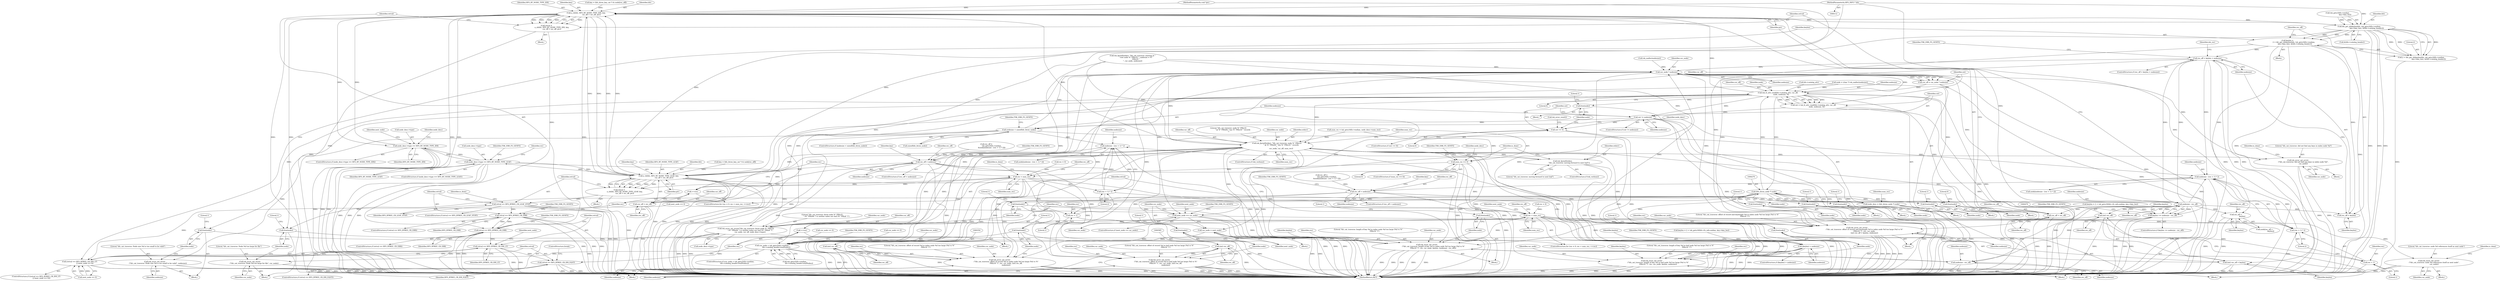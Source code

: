 digraph "0_sleuthkit_bc04aa017c0bd297de8a3b7fc40ffc6ddddbb95d@pointer" {
"1000113" [label="(MethodParameterIn,HFS_INFO * hfs)"];
"1000405" [label="(Call,a_cb(hfs, HFS_BT_NODE_TYPE_IDX, key,\n                    cur_off + rec_off, ptr))"];
"1000301" [label="(Call,node_desc->type == HFS_BT_NODE_TYPE_IDX)"];
"1000536" [label="(Call,node_desc->type == HFS_BT_NODE_TYPE_LEAF)"];
"1000632" [label="(Call,a_cb(hfs, HFS_BT_NODE_TYPE_LEAF, key,\n                    cur_off + rec_off, ptr))"];
"1000630" [label="(Call,retval =\n                    a_cb(hfs, HFS_BT_NODE_TYPE_LEAF, key,\n                    cur_off + rec_off, ptr))"];
"1000641" [label="(Call,retval == HFS_BTREE_CB_LEAF_STOP)"];
"1000651" [label="(Call,retval == HFS_BTREE_CB_ERR)"];
"1000414" [label="(Call,retval == HFS_BTREE_CB_ERR)"];
"1000429" [label="(Call,retval == HFS_BTREE_CB_IDX_LT)"];
"1000428" [label="(Call,(retval == HFS_BTREE_CB_IDX_LT)\n                    || (next_node == 0))"];
"1000498" [label="(Call,retval == HFS_BTREE_CB_IDX_EQGT)"];
"1000694" [label="(Call,tsk_error_set_errstr(\"hfs_cat_traverse: btree node %\" PRIu32\n                \" (%\" PRIu64 \") is neither index nor leaf (%\" PRIu8 \")\",\n                cur_node, cur_off, node_desc->type))"];
"1000403" [label="(Call,retval =\n                    a_cb(hfs, HFS_BT_NODE_TYPE_IDX, key,\n                    cur_off + rec_off, ptr))"];
"1000442" [label="(Call,hfs_get_idxkeylen(hfs, tsk_getu16(fs->endian,\n                            key->key_len), &(hfs->catalog_header)))"];
"1000438" [label="(Call,keylen =\n                        2 + hfs_get_idxkeylen(hfs, tsk_getu16(fs->endian,\n                            key->key_len), &(hfs->catalog_header)))"];
"1000456" [label="(Call,rec_off + keylen > nodesize)"];
"1000222" [label="(Call,cur_node * nodesize)"];
"1000199" [label="(Call,cur_node > tsk_getu32(fs->endian,\n                hfs->catalog_header.totalNodes))"];
"1000213" [label="(Call,tsk_error_set_errstr\n                (\"hfs_cat_traverse: Node %d too large for file\", cur_node))"];
"1000220" [label="(Call,cur_off = cur_node * nodesize)"];
"1000227" [label="(Call,tsk_fs_attr_read(hfs->catalog_attr, cur_off,\n            node, nodesize, 0))"];
"1000225" [label="(Call,cnt = tsk_fs_attr_read(hfs->catalog_attr, cur_off,\n            node, nodesize, 0))"];
"1000236" [label="(Call,cnt != nodesize)"];
"1000241" [label="(Call,cnt >= 0)"];
"1000253" [label="(Call,nodesize < sizeof(hfs_btree_node))"];
"1000260" [label="(Call,tsk_error_set_errstr\n            (\"hfs_cat_traverse: Node size %d is too small to be valid\", nodesize))"];
"1000335" [label="(Call,nodesize - (rec + 1) * 2)"];
"1000343" [label="(Call,rec_off > nodesize)"];
"1000353" [label="(Call,(int) rec_off)"];
"1000349" [label="(Call,tsk_error_set_errstr\n                        (\"hfs_cat_traverse: offset of record %d in index node %d too large (%d vs %\"\n                        PRIu16 \")\", rec, cur_node, (int) rec_off,\n                        nodesize))"];
"1000385" [label="(Call,nodesize - rec_off)"];
"1000383" [label="(Call,keylen >= nodesize - rec_off)"];
"1000391" [label="(Call,tsk_error_set_errstr\n                         (\"hfs_cat_traverse: length of key %d in index node %d too large (%d vs %\"\n                        PRIu16 \")\", rec, cur_node, keylen, (nodesize - rec_off)))"];
"1000396" [label="(Call,nodesize - rec_off)"];
"1000409" [label="(Call,cur_off + rec_off)"];
"1000457" [label="(Call,rec_off + keylen)"];
"1000469" [label="(Call,(int) rec_off)"];
"1000464" [label="(Call,tsk_error_set_errstr\n                            (\"hfs_cat_traverse: offset of record and keylength %d in index node %d too large (%d vs %\"\n                            PRIu16 \")\", rec, cur_node,\n                            (int) rec_off + keylen, nodesize))"];
"1000468" [label="(Call,(int) rec_off + keylen)"];
"1000485" [label="(Call,rec_off +\n                        keylen)"];
"1000566" [label="(Call,nodesize - (rec + 1) * 2)"];
"1000574" [label="(Call,rec_off > nodesize)"];
"1000584" [label="(Call,(int) rec_off)"];
"1000580" [label="(Call,tsk_error_set_errstr\n                        (\"hfs_cat_traverse: offset of record %d in leaf node %d too large (%d vs %\"\n                        PRIu16 \")\", rec, cur_node, (int) rec_off,\n                        nodesize))"];
"1000614" [label="(Call,(keylen) > nodesize)"];
"1000620" [label="(Call,tsk_error_set_errstr\n                        (\"hfs_cat_traverse: length of key %d in leaf node %d too large (%d vs %\"\n                        PRIu16 \")\", rec, cur_node, keylen, nodesize))"];
"1000636" [label="(Call,cur_off + rec_off)"];
"1000248" [label="(Call,free(node))"];
"1000263" [label="(Call,free(node))"];
"1000269" [label="(Call,(hfs_btree_node *) node)"];
"1000216" [label="(Call,free(node))"];
"1000267" [label="(Call,node_desc = (hfs_btree_node *) node)"];
"1000296" [label="(Call,free(node))"];
"1000357" [label="(Call,free(node))"];
"1000399" [label="(Call,free(node))"];
"1000422" [label="(Call,free(node))"];
"1000474" [label="(Call,free(node))"];
"1000588" [label="(Call,free(node))"];
"1000626" [label="(Call,free(node))"];
"1000659" [label="(Call,free(node))"];
"1000701" [label="(Call,free(node))"];
"1000705" [label="(Call,free(node))"];
"1000283" [label="(Call,tsk_fprintf(stderr, \"hfs_cat_traverse: node %\" PRIu32\n                \" @ %\" PRIu64 \" has %\" PRIu16 \" records\n\",\n                cur_node, cur_off, num_rec))"];
"1000290" [label="(Call,num_rec == 0)"];
"1000316" [label="(Call,rec < num_rec)"];
"1000319" [label="(Call,++rec)"];
"1000337" [label="(Call,(rec + 1) * 2)"];
"1000338" [label="(Call,rec + 1)"];
"1000547" [label="(Call,rec < num_rec)"];
"1000550" [label="(Call,++rec)"];
"1000568" [label="(Call,(rec + 1) * 2)"];
"1000569" [label="(Call,rec + 1)"];
"1000510" [label="(Call,tsk_error_set_errstr\n                    (\"hfs_cat_traverse: did not find any keys in index node %d\",\n                    cur_node))"];
"1000518" [label="(Call,next_node == cur_node)"];
"1000524" [label="(Call,tsk_error_set_errstr\n                    (\"hfs_cat_traverse: node %d references itself as next node\",\n                    cur_node))"];
"1000531" [label="(Call,cur_node = next_node)"];
"1000687" [label="(Call,tsk_fprintf(stderr,\n                        \"hfs_cat_traverse: moving forward to next leaf\"))"];
"1000440" [label="(Call,2 + hfs_get_idxkeylen(hfs, tsk_getu16(fs->endian,\n                            key->key_len), &(hfs->catalog_header)))"];
"1000697" [label="(Identifier,cur_off)"];
"1000678" [label="(Call,cur_node == 0)"];
"1000423" [label="(Identifier,node)"];
"1000624" [label="(Identifier,keylen)"];
"1000219" [label="(Literal,1)"];
"1000263" [label="(Call,free(node))"];
"1000249" [label="(Identifier,node)"];
"1000461" [label="(Block,)"];
"1000245" [label="(Call,tsk_error_reset())"];
"1000357" [label="(Call,free(node))"];
"1000422" [label="(Call,free(node))"];
"1000116" [label="(Block,)"];
"1000393" [label="(Identifier,rec)"];
"1000272" [label="(Call,num_rec = tsk_getu16(fs->endian, node_desc->num_rec))"];
"1000384" [label="(Identifier,keylen)"];
"1000538" [label="(Identifier,node_desc)"];
"1000392" [label="(Literal,\"hfs_cat_traverse: length of key %d in index node %d too large (%d vs %\"\n                        PRIu16 \")\")"];
"1000191" [label="(Identifier,is_done)"];
"1000257" [label="(Block,)"];
"1000320" [label="(Identifier,rec)"];
"1000303" [label="(Identifier,node_desc)"];
"1000639" [label="(Identifier,ptr)"];
"1000213" [label="(Call,tsk_error_set_errstr\n                (\"hfs_cat_traverse: Node %d too large for file\", cur_node))"];
"1000498" [label="(Call,retval == HFS_BTREE_CB_IDX_EQGT)"];
"1000406" [label="(Identifier,hfs)"];
"1000199" [label="(Call,cur_node > tsk_getu32(fs->endian,\n                hfs->catalog_header.totalNodes))"];
"1000232" [label="(Identifier,node)"];
"1000266" [label="(Literal,1)"];
"1000394" [label="(Identifier,cur_node)"];
"1000360" [label="(Literal,1)"];
"1000297" [label="(Identifier,node)"];
"1000435" [label="(Block,)"];
"1000654" [label="(Block,)"];
"1000584" [label="(Call,(int) rec_off)"];
"1000656" [label="(Identifier,TSK_ERR_FS_GENFS)"];
"1000577" [label="(Block,)"];
"1000291" [label="(Identifier,num_rec)"];
"1000292" [label="(Literal,0)"];
"1000691" [label="(Block,)"];
"1000473" [label="(Identifier,nodesize)"];
"1000281" [label="(ControlStructure,if (tsk_verbose))"];
"1000625" [label="(Identifier,nodesize)"];
"1000514" [label="(Identifier,is_done)"];
"1000407" [label="(Identifier,HFS_BT_NODE_TYPE_IDX)"];
"1000254" [label="(Identifier,nodesize)"];
"1000698" [label="(Call,node_desc->type)"];
"1000704" [label="(Literal,1)"];
"1000439" [label="(Identifier,keylen)"];
"1000345" [label="(Identifier,nodesize)"];
"1000391" [label="(Call,tsk_error_set_errstr\n                         (\"hfs_cat_traverse: length of key %d in index node %d too large (%d vs %\"\n                        PRIu16 \")\", rec, cur_node, keylen, (nodesize - rec_off)))"];
"1000550" [label="(Call,++rec)"];
"1000441" [label="(Literal,2)"];
"1000504" [label="(Call,next_node == 0)"];
"1000440" [label="(Call,2 + hfs_get_idxkeylen(hfs, tsk_getu16(fs->endian,\n                            key->key_len), &(hfs->catalog_header)))"];
"1000396" [label="(Call,nodesize - rec_off)"];
"1000390" [label="(Identifier,TSK_ERR_FS_GENFS)"];
"1000398" [label="(Identifier,rec_off)"];
"1000471" [label="(Identifier,rec_off)"];
"1000419" [label="(Identifier,TSK_ERR_FS_GENFS)"];
"1000410" [label="(Identifier,cur_off)"];
"1000576" [label="(Identifier,nodesize)"];
"1000239" [label="(Block,)"];
"1000614" [label="(Call,(keylen) > nodesize)"];
"1000474" [label="(Call,free(node))"];
"1000469" [label="(Call,(int) rec_off)"];
"1000222" [label="(Call,cur_node * nodesize)"];
"1000537" [label="(Call,node_desc->type)"];
"1000349" [label="(Call,tsk_error_set_errstr\n                        (\"hfs_cat_traverse: offset of record %d in index node %d too large (%d vs %\"\n                        PRIu16 \")\", rec, cur_node, (int) rec_off,\n                        nodesize))"];
"1000344" [label="(Identifier,rec_off)"];
"1000369" [label="(Call,keylen = 2 + tsk_getu16(hfs->fs_info.endian, key->key_len))"];
"1000487" [label="(Identifier,keylen)"];
"1000587" [label="(Identifier,nodesize)"];
"1000652" [label="(Identifier,retval)"];
"1000485" [label="(Call,rec_off +\n                        keylen)"];
"1000582" [label="(Identifier,rec)"];
"1000327" [label="(Identifier,rec_off)"];
"1000463" [label="(Identifier,TSK_ERR_FS_GENFS)"];
"1000512" [label="(Identifier,cur_node)"];
"1000438" [label="(Call,keylen =\n                        2 + hfs_get_idxkeylen(hfs, tsk_getu16(fs->endian,\n                            key->key_len), &(hfs->catalog_header)))"];
"1000212" [label="(Identifier,TSK_ERR_FS_GENFS)"];
"1000356" [label="(Identifier,nodesize)"];
"1000479" [label="(Identifier,idx_rec)"];
"1000591" [label="(Literal,1)"];
"1000540" [label="(Identifier,HFS_BT_NODE_TYPE_LEAF)"];
"1000228" [label="(Call,hfs->catalog_attr)"];
"1000549" [label="(Identifier,num_rec)"];
"1000306" [label="(Block,)"];
"1000361" [label="(Call,key = (hfs_btree_key_cat *) & node[rec_off])"];
"1000580" [label="(Call,tsk_error_set_errstr\n                        (\"hfs_cat_traverse: offset of record %d in leaf node %d too large (%d vs %\"\n                        PRIu16 \")\", rec, cur_node, (int) rec_off,\n                        nodesize))"];
"1000293" [label="(Block,)"];
"1000702" [label="(Identifier,node)"];
"1000531" [label="(Call,cur_node = next_node)"];
"1000570" [label="(Identifier,rec)"];
"1000497" [label="(ControlStructure,if (retval == HFS_BTREE_CB_IDX_EQGT))"];
"1000166" [label="(Call,cur_node == 0)"];
"1000300" [label="(ControlStructure,if (node_desc->type == HFS_BT_NODE_TYPE_IDX))"];
"1000613" [label="(ControlStructure,if ((keylen) > nodesize))"];
"1000573" [label="(ControlStructure,if (rec_off > nodesize))"];
"1000518" [label="(Call,next_node == cur_node)"];
"1000382" [label="(ControlStructure,if (keylen >= nodesize - rec_off))"];
"1000627" [label="(Identifier,node)"];
"1000312" [label="(ControlStructure,for (rec = 0; rec < num_rec; ++rec))"];
"1000430" [label="(Identifier,retval)"];
"1000689" [label="(Literal,\"hfs_cat_traverse: moving forward to next leaf\")"];
"1000340" [label="(Literal,1)"];
"1000288" [label="(Identifier,num_rec)"];
"1000693" [label="(Identifier,TSK_ERR_FS_GENFS)"];
"1000261" [label="(Literal,\"hfs_cat_traverse: Node size %d is too small to be valid\")"];
"1000243" [label="(Literal,0)"];
"1000532" [label="(Identifier,cur_node)"];
"1000528" [label="(Identifier,is_done)"];
"1000475" [label="(Identifier,node)"];
"1000621" [label="(Literal,\"hfs_cat_traverse: length of key %d in leaf node %d too large (%d vs %\"\n                        PRIu16 \")\")"];
"1000636" [label="(Call,cur_off + rec_off)"];
"1000687" [label="(Call,tsk_fprintf(stderr,\n                        \"hfs_cat_traverse: moving forward to next leaf\"))"];
"1000620" [label="(Call,tsk_error_set_errstr\n                        (\"hfs_cat_traverse: length of key %d in leaf node %d too large (%d vs %\"\n                        PRIu16 \")\", rec, cur_node, keylen, nodesize))"];
"1000635" [label="(Identifier,key)"];
"1000499" [label="(Identifier,retval)"];
"1000286" [label="(Identifier,cur_node)"];
"1000339" [label="(Identifier,rec)"];
"1000236" [label="(Call,cnt != nodesize)"];
"1000660" [label="(Identifier,node)"];
"1000536" [label="(Call,node_desc->type == HFS_BT_NODE_TYPE_LEAF)"];
"1000309" [label="(Identifier,next_node)"];
"1000535" [label="(ControlStructure,if (node_desc->type == HFS_BT_NODE_TYPE_LEAF))"];
"1000283" [label="(Call,tsk_fprintf(stderr, \"hfs_cat_traverse: node %\" PRIu32\n                \" @ %\" PRIu64 \" has %\" PRIu16 \" records\n\",\n                cur_node, cur_off, num_rec))"];
"1000574" [label="(Call,rec_off > nodesize)"];
"1000456" [label="(Call,rec_off + keylen > nodesize)"];
"1000299" [label="(Literal,1)"];
"1000464" [label="(Call,tsk_error_set_errstr\n                            (\"hfs_cat_traverse: offset of record and keylength %d in index node %d too large (%d vs %\"\n                            PRIu16 \")\", rec, cur_node,\n                            (int) rec_off + keylen, nodesize))"];
"1000468" [label="(Call,(int) rec_off + keylen)"];
"1000709" [label="(MethodReturn,RET)"];
"1000290" [label="(Call,num_rec == 0)"];
"1000318" [label="(Identifier,num_rec)"];
"1000412" [label="(Identifier,ptr)"];
"1000617" [label="(Block,)"];
"1000149" [label="(Call,tsk_malloc(nodesize))"];
"1000417" [label="(Block,)"];
"1000569" [label="(Call,rec + 1)"];
"1000510" [label="(Call,tsk_error_set_errstr\n                    (\"hfs_cat_traverse: did not find any keys in index node %d\",\n                    cur_node))"];
"1000523" [label="(Identifier,TSK_ERR_FS_GENFS)"];
"1000427" [label="(ControlStructure,if ((retval == HFS_BTREE_CB_IDX_LT)\n                    || (next_node == 0)))"];
"1000260" [label="(Call,tsk_error_set_errstr\n            (\"hfs_cat_traverse: Node size %d is too small to be valid\", nodesize))"];
"1000432" [label="(Call,next_node == 0)"];
"1000350" [label="(Literal,\"hfs_cat_traverse: offset of record %d in index node %d too large (%d vs %\"\n                        PRIu16 \")\")"];
"1000385" [label="(Call,nodesize - rec_off)"];
"1000695" [label="(Literal,\"hfs_cat_traverse: btree node %\" PRIu32\n                \" (%\" PRIu64 \") is neither index nor leaf (%\" PRIu8 \")\")"];
"1000411" [label="(Identifier,rec_off)"];
"1000572" [label="(Literal,2)"];
"1000346" [label="(Block,)"];
"1000588" [label="(Call,free(node))"];
"1000233" [label="(Identifier,nodesize)"];
"1000568" [label="(Call,(rec + 1) * 2)"];
"1000399" [label="(Call,free(node))"];
"1000284" [label="(Identifier,stderr)"];
"1000343" [label="(Call,rec_off > nodesize)"];
"1000575" [label="(Identifier,rec_off)"];
"1000313" [label="(Call,rec = 0)"];
"1000287" [label="(Identifier,cur_off)"];
"1000259" [label="(Identifier,TSK_ERR_FS_GENFS)"];
"1000526" [label="(Identifier,cur_node)"];
"1000557" [label="(Call,rec_off =\n                    tsk_getu16(fs->endian,\n                    &node[nodesize - (rec + 1) * 2]))"];
"1000551" [label="(Identifier,rec)"];
"1000566" [label="(Call,nodesize - (rec + 1) * 2)"];
"1000221" [label="(Identifier,cur_off)"];
"1000643" [label="(Identifier,HFS_BTREE_CB_LEAF_STOP)"];
"1000235" [label="(ControlStructure,if (cnt != nodesize))"];
"1000237" [label="(Identifier,cnt)"];
"1000267" [label="(Call,node_desc = (hfs_btree_node *) node)"];
"1000483" [label="(Call,node[rec_off +\n                        keylen])"];
"1000333" [label="(Call,node[nodesize - (rec + 1) * 2])"];
"1000231" [label="(Identifier,cur_off)"];
"1000342" [label="(ControlStructure,if (rec_off > nodesize))"];
"1000646" [label="(Identifier,is_done)"];
"1000451" [label="(Call,&(hfs->catalog_header))"];
"1000634" [label="(Identifier,HFS_BT_NODE_TYPE_LEAF)"];
"1000387" [label="(Identifier,rec_off)"];
"1000400" [label="(Identifier,node)"];
"1000630" [label="(Call,retval =\n                    a_cb(hfs, HFS_BT_NODE_TYPE_LEAF, key,\n                    cur_off + rec_off, ptr))"];
"1000217" [label="(Identifier,node)"];
"1000240" [label="(ControlStructure,if (cnt >= 0))"];
"1000403" [label="(Call,retval =\n                    a_cb(hfs, HFS_BT_NODE_TYPE_IDX, key,\n                    cur_off + rec_off, ptr))"];
"1000224" [label="(Identifier,nodesize)"];
"1000268" [label="(Identifier,node_desc)"];
"1000589" [label="(Identifier,node)"];
"1000507" [label="(Block,)"];
"1000520" [label="(Identifier,cur_node)"];
"1000457" [label="(Call,rec_off + keylen)"];
"1000295" [label="(Identifier,TSK_ERR_FS_GENFS)"];
"1000352" [label="(Identifier,cur_node)"];
"1000302" [label="(Call,node_desc->type)"];
"1000651" [label="(Call,retval == HFS_BTREE_CB_ERR)"];
"1000615" [label="(Identifier,keylen)"];
"1000225" [label="(Call,cnt = tsk_fs_attr_read(hfs->catalog_attr, cur_off,\n            node, nodesize, 0))"];
"1000255" [label="(Call,sizeof(hfs_btree_node))"];
"1000215" [label="(Identifier,cur_node)"];
"1000115" [label="(MethodParameterIn,void *ptr)"];
"1000413" [label="(ControlStructure,if (retval == HFS_BTREE_CB_ERR))"];
"1000201" [label="(Call,tsk_getu32(fs->endian,\n                hfs->catalog_header.totalNodes))"];
"1000579" [label="(Identifier,TSK_ERR_FS_GENFS)"];
"1000619" [label="(Identifier,TSK_ERR_FS_GENFS)"];
"1000708" [label="(Literal,0)"];
"1000317" [label="(Identifier,rec)"];
"1000622" [label="(Identifier,rec)"];
"1000688" [label="(Identifier,stderr)"];
"1000395" [label="(Identifier,keylen)"];
"1000641" [label="(Call,retval == HFS_BTREE_CB_LEAF_STOP)"];
"1000642" [label="(Identifier,retval)"];
"1000558" [label="(Identifier,rec_off)"];
"1000296" [label="(Call,free(node))"];
"1000458" [label="(Identifier,rec_off)"];
"1000358" [label="(Identifier,node)"];
"1000181" [label="(Call,tsk_fprintf(stderr, \"hfs_cat_traverse: starting at \"\n            \"root node %\" PRIu32 \"; nodesize = %\"\n            PRIu16 \"\n\", cur_node, nodesize))"];
"1000545" [label="(Identifier,rec)"];
"1000200" [label="(Identifier,cur_node)"];
"1000264" [label="(Identifier,node)"];
"1000338" [label="(Call,rec + 1)"];
"1000348" [label="(Identifier,TSK_ERR_FS_GENFS)"];
"1000472" [label="(Identifier,keylen)"];
"1000564" [label="(Call,node[nodesize - (rec + 1) * 2])"];
"1000443" [label="(Identifier,hfs)"];
"1000583" [label="(Identifier,cur_node)"];
"1000567" [label="(Identifier,nodesize)"];
"1000547" [label="(Call,rec < num_rec)"];
"1000600" [label="(Call,keylen = 2 + tsk_getu16(hfs->fs_info.endian, key->key_len))"];
"1000650" [label="(ControlStructure,if (retval == HFS_BTREE_CB_ERR))"];
"1000466" [label="(Identifier,rec)"];
"1000477" [label="(Literal,1)"];
"1000519" [label="(Identifier,next_node)"];
"1000429" [label="(Call,retval == HFS_BTREE_CB_IDX_LT)"];
"1000633" [label="(Identifier,hfs)"];
"1000467" [label="(Identifier,cur_node)"];
"1000220" [label="(Call,cur_off = cur_node * nodesize)"];
"1000626" [label="(Call,free(node))"];
"1000581" [label="(Literal,\"hfs_cat_traverse: offset of record %d in leaf node %d too large (%d vs %\"\n                        PRIu16 \")\")"];
"1000431" [label="(Identifier,HFS_BTREE_CB_IDX_LT)"];
"1000223" [label="(Identifier,cur_node)"];
"1000409" [label="(Call,cur_off + rec_off)"];
"1000253" [label="(Call,nodesize < sizeof(hfs_btree_node))"];
"1000638" [label="(Identifier,rec_off)"];
"1000586" [label="(Identifier,rec_off)"];
"1000665" [label="(Identifier,is_done)"];
"1000351" [label="(Identifier,rec)"];
"1000460" [label="(Identifier,nodesize)"];
"1000234" [label="(Literal,0)"];
"1000388" [label="(Block,)"];
"1000592" [label="(Call,key = (hfs_btree_key_cat *) & node[rec_off])"];
"1000248" [label="(Call,free(node))"];
"1000653" [label="(Identifier,HFS_BTREE_CB_ERR)"];
"1000524" [label="(Call,tsk_error_set_errstr\n                    (\"hfs_cat_traverse: node %d references itself as next node\",\n                    cur_node))"];
"1000486" [label="(Identifier,rec_off)"];
"1000543" [label="(ControlStructure,for (rec = 0; rec < num_rec; ++rec))"];
"1000198" [label="(ControlStructure,if (cur_node > tsk_getu32(fs->endian,\n                hfs->catalog_header.totalNodes)))"];
"1000459" [label="(Identifier,keylen)"];
"1000705" [label="(Call,free(node))"];
"1000397" [label="(Identifier,nodesize)"];
"1000269" [label="(Call,(hfs_btree_node *) node)"];
"1000273" [label="(Identifier,num_rec)"];
"1000623" [label="(Identifier,cur_node)"];
"1000326" [label="(Call,rec_off =\n                    tsk_getu16(fs->endian,\n                    &node[nodesize - (rec + 1) * 2]))"];
"1000386" [label="(Identifier,nodesize)"];
"1000433" [label="(Identifier,next_node)"];
"1000706" [label="(Identifier,node)"];
"1000415" [label="(Identifier,retval)"];
"1000696" [label="(Identifier,cur_node)"];
"1000425" [label="(Literal,1)"];
"1000552" [label="(Block,)"];
"1000416" [label="(Identifier,HFS_BTREE_CB_ERR)"];
"1000465" [label="(Literal,\"hfs_cat_traverse: offset of record and keylength %d in index node %d too large (%d vs %\"\n                            PRIu16 \")\")"];
"1000271" [label="(Identifier,node)"];
"1000500" [label="(Identifier,HFS_BTREE_CB_IDX_EQGT)"];
"1000214" [label="(Literal,\"hfs_cat_traverse: Node %d too large for file\")"];
"1000616" [label="(Identifier,nodesize)"];
"1000517" [label="(ControlStructure,if (next_node == cur_node))"];
"1000216" [label="(Call,free(node))"];
"1000402" [label="(Literal,1)"];
"1000662" [label="(Literal,1)"];
"1000444" [label="(Call,tsk_getu16(fs->endian,\n                            key->key_len))"];
"1000701" [label="(Call,free(node))"];
"1000525" [label="(Literal,\"hfs_cat_traverse: node %d references itself as next node\")"];
"1000251" [label="(Literal,1)"];
"1000242" [label="(Identifier,cnt)"];
"1000383" [label="(Call,keylen >= nodesize - rec_off)"];
"1000511" [label="(Literal,\"hfs_cat_traverse: did not find any keys in index node %d\")"];
"1000502" [label="(ControlStructure,break;)"];
"1000685" [label="(ControlStructure,if (tsk_verbose))"];
"1000262" [label="(Identifier,nodesize)"];
"1000571" [label="(Literal,1)"];
"1000210" [label="(Block,)"];
"1000593" [label="(Identifier,key)"];
"1000305" [label="(Identifier,HFS_BT_NODE_TYPE_IDX)"];
"1000289" [label="(ControlStructure,if (num_rec == 0))"];
"1000632" [label="(Call,a_cb(hfs, HFS_BT_NODE_TYPE_LEAF, key,\n                    cur_off + rec_off, ptr))"];
"1000694" [label="(Call,tsk_error_set_errstr(\"hfs_cat_traverse: btree node %\" PRIu32\n                \" (%\" PRIu64 \") is neither index nor leaf (%\" PRIu8 \")\",\n                cur_node, cur_off, node_desc->type))"];
"1000113" [label="(MethodParameterIn,HFS_INFO * hfs)"];
"1000631" [label="(Identifier,retval)"];
"1000404" [label="(Identifier,retval)"];
"1000341" [label="(Literal,2)"];
"1000301" [label="(Call,node_desc->type == HFS_BT_NODE_TYPE_IDX)"];
"1000428" [label="(Call,(retval == HFS_BTREE_CB_IDX_LT)\n                    || (next_node == 0))"];
"1000241" [label="(Call,cnt >= 0)"];
"1000533" [label="(Identifier,next_node)"];
"1000548" [label="(Identifier,rec)"];
"1000238" [label="(Identifier,nodesize)"];
"1000637" [label="(Identifier,cur_off)"];
"1000544" [label="(Call,rec = 0)"];
"1000408" [label="(Identifier,key)"];
"1000227" [label="(Call,tsk_fs_attr_read(hfs->catalog_attr, cur_off,\n            node, nodesize, 0))"];
"1000442" [label="(Call,hfs_get_idxkeylen(hfs, tsk_getu16(fs->endian,\n                            key->key_len), &(hfs->catalog_header)))"];
"1000335" [label="(Call,nodesize - (rec + 1) * 2)"];
"1000145" [label="(Call,node = (char *) tsk_malloc(nodesize))"];
"1000337" [label="(Call,(rec + 1) * 2)"];
"1000355" [label="(Identifier,rec_off)"];
"1000193" [label="(Block,)"];
"1000414" [label="(Call,retval == HFS_BTREE_CB_ERR)"];
"1000321" [label="(Block,)"];
"1000316" [label="(Call,rec < num_rec)"];
"1000252" [label="(ControlStructure,if (nodesize < sizeof(hfs_btree_node)))"];
"1000285" [label="(Literal,\"hfs_cat_traverse: node %\" PRIu32\n                \" @ %\" PRIu64 \" has %\" PRIu16 \" records\n\")"];
"1000505" [label="(Identifier,next_node)"];
"1000336" [label="(Identifier,nodesize)"];
"1000353" [label="(Call,(int) rec_off)"];
"1000319" [label="(Call,++rec)"];
"1000640" [label="(ControlStructure,if (retval == HFS_BTREE_CB_LEAF_STOP))"];
"1000226" [label="(Identifier,cnt)"];
"1000629" [label="(Literal,1)"];
"1000362" [label="(Identifier,key)"];
"1000521" [label="(Block,)"];
"1000659" [label="(Call,free(node))"];
"1000455" [label="(ControlStructure,if (rec_off + keylen > nodesize))"];
"1000405" [label="(Call,a_cb(hfs, HFS_BT_NODE_TYPE_IDX, key,\n                    cur_off + rec_off, ptr))"];
"1000113" -> "1000112"  [label="AST: "];
"1000113" -> "1000709"  [label="DDG: "];
"1000113" -> "1000405"  [label="DDG: "];
"1000113" -> "1000442"  [label="DDG: "];
"1000113" -> "1000632"  [label="DDG: "];
"1000405" -> "1000403"  [label="AST: "];
"1000405" -> "1000412"  [label="CFG: "];
"1000406" -> "1000405"  [label="AST: "];
"1000407" -> "1000405"  [label="AST: "];
"1000408" -> "1000405"  [label="AST: "];
"1000409" -> "1000405"  [label="AST: "];
"1000412" -> "1000405"  [label="AST: "];
"1000403" -> "1000405"  [label="CFG: "];
"1000405" -> "1000709"  [label="DDG: "];
"1000405" -> "1000709"  [label="DDG: "];
"1000405" -> "1000709"  [label="DDG: "];
"1000405" -> "1000709"  [label="DDG: "];
"1000405" -> "1000709"  [label="DDG: "];
"1000405" -> "1000301"  [label="DDG: "];
"1000405" -> "1000403"  [label="DDG: "];
"1000405" -> "1000403"  [label="DDG: "];
"1000405" -> "1000403"  [label="DDG: "];
"1000405" -> "1000403"  [label="DDG: "];
"1000405" -> "1000403"  [label="DDG: "];
"1000442" -> "1000405"  [label="DDG: "];
"1000632" -> "1000405"  [label="DDG: "];
"1000632" -> "1000405"  [label="DDG: "];
"1000301" -> "1000405"  [label="DDG: "];
"1000361" -> "1000405"  [label="DDG: "];
"1000283" -> "1000405"  [label="DDG: "];
"1000227" -> "1000405"  [label="DDG: "];
"1000385" -> "1000405"  [label="DDG: "];
"1000115" -> "1000405"  [label="DDG: "];
"1000405" -> "1000442"  [label="DDG: "];
"1000405" -> "1000632"  [label="DDG: "];
"1000405" -> "1000632"  [label="DDG: "];
"1000301" -> "1000300"  [label="AST: "];
"1000301" -> "1000305"  [label="CFG: "];
"1000302" -> "1000301"  [label="AST: "];
"1000305" -> "1000301"  [label="AST: "];
"1000309" -> "1000301"  [label="CFG: "];
"1000538" -> "1000301"  [label="CFG: "];
"1000301" -> "1000709"  [label="DDG: "];
"1000301" -> "1000709"  [label="DDG: "];
"1000301" -> "1000709"  [label="DDG: "];
"1000536" -> "1000301"  [label="DDG: "];
"1000301" -> "1000536"  [label="DDG: "];
"1000536" -> "1000535"  [label="AST: "];
"1000536" -> "1000540"  [label="CFG: "];
"1000537" -> "1000536"  [label="AST: "];
"1000540" -> "1000536"  [label="AST: "];
"1000545" -> "1000536"  [label="CFG: "];
"1000693" -> "1000536"  [label="CFG: "];
"1000536" -> "1000709"  [label="DDG: "];
"1000536" -> "1000709"  [label="DDG: "];
"1000536" -> "1000709"  [label="DDG: "];
"1000632" -> "1000536"  [label="DDG: "];
"1000536" -> "1000632"  [label="DDG: "];
"1000536" -> "1000694"  [label="DDG: "];
"1000632" -> "1000630"  [label="AST: "];
"1000632" -> "1000639"  [label="CFG: "];
"1000633" -> "1000632"  [label="AST: "];
"1000634" -> "1000632"  [label="AST: "];
"1000635" -> "1000632"  [label="AST: "];
"1000636" -> "1000632"  [label="AST: "];
"1000639" -> "1000632"  [label="AST: "];
"1000630" -> "1000632"  [label="CFG: "];
"1000632" -> "1000709"  [label="DDG: "];
"1000632" -> "1000709"  [label="DDG: "];
"1000632" -> "1000709"  [label="DDG: "];
"1000632" -> "1000709"  [label="DDG: "];
"1000632" -> "1000709"  [label="DDG: "];
"1000632" -> "1000630"  [label="DDG: "];
"1000632" -> "1000630"  [label="DDG: "];
"1000632" -> "1000630"  [label="DDG: "];
"1000632" -> "1000630"  [label="DDG: "];
"1000632" -> "1000630"  [label="DDG: "];
"1000442" -> "1000632"  [label="DDG: "];
"1000592" -> "1000632"  [label="DDG: "];
"1000283" -> "1000632"  [label="DDG: "];
"1000227" -> "1000632"  [label="DDG: "];
"1000574" -> "1000632"  [label="DDG: "];
"1000115" -> "1000632"  [label="DDG: "];
"1000630" -> "1000552"  [label="AST: "];
"1000631" -> "1000630"  [label="AST: "];
"1000642" -> "1000630"  [label="CFG: "];
"1000630" -> "1000709"  [label="DDG: "];
"1000630" -> "1000641"  [label="DDG: "];
"1000641" -> "1000640"  [label="AST: "];
"1000641" -> "1000643"  [label="CFG: "];
"1000642" -> "1000641"  [label="AST: "];
"1000643" -> "1000641"  [label="AST: "];
"1000646" -> "1000641"  [label="CFG: "];
"1000652" -> "1000641"  [label="CFG: "];
"1000641" -> "1000709"  [label="DDG: "];
"1000641" -> "1000709"  [label="DDG: "];
"1000641" -> "1000709"  [label="DDG: "];
"1000641" -> "1000651"  [label="DDG: "];
"1000651" -> "1000650"  [label="AST: "];
"1000651" -> "1000653"  [label="CFG: "];
"1000652" -> "1000651"  [label="AST: "];
"1000653" -> "1000651"  [label="AST: "];
"1000656" -> "1000651"  [label="CFG: "];
"1000551" -> "1000651"  [label="CFG: "];
"1000651" -> "1000709"  [label="DDG: "];
"1000651" -> "1000709"  [label="DDG: "];
"1000651" -> "1000709"  [label="DDG: "];
"1000651" -> "1000414"  [label="DDG: "];
"1000414" -> "1000651"  [label="DDG: "];
"1000414" -> "1000413"  [label="AST: "];
"1000414" -> "1000416"  [label="CFG: "];
"1000415" -> "1000414"  [label="AST: "];
"1000416" -> "1000414"  [label="AST: "];
"1000419" -> "1000414"  [label="CFG: "];
"1000430" -> "1000414"  [label="CFG: "];
"1000414" -> "1000709"  [label="DDG: "];
"1000414" -> "1000709"  [label="DDG: "];
"1000414" -> "1000709"  [label="DDG: "];
"1000403" -> "1000414"  [label="DDG: "];
"1000414" -> "1000429"  [label="DDG: "];
"1000429" -> "1000428"  [label="AST: "];
"1000429" -> "1000431"  [label="CFG: "];
"1000430" -> "1000429"  [label="AST: "];
"1000431" -> "1000429"  [label="AST: "];
"1000433" -> "1000429"  [label="CFG: "];
"1000428" -> "1000429"  [label="CFG: "];
"1000429" -> "1000709"  [label="DDG: "];
"1000429" -> "1000709"  [label="DDG: "];
"1000429" -> "1000428"  [label="DDG: "];
"1000429" -> "1000428"  [label="DDG: "];
"1000429" -> "1000498"  [label="DDG: "];
"1000428" -> "1000427"  [label="AST: "];
"1000428" -> "1000432"  [label="CFG: "];
"1000432" -> "1000428"  [label="AST: "];
"1000439" -> "1000428"  [label="CFG: "];
"1000499" -> "1000428"  [label="CFG: "];
"1000428" -> "1000709"  [label="DDG: "];
"1000428" -> "1000709"  [label="DDG: "];
"1000428" -> "1000709"  [label="DDG: "];
"1000432" -> "1000428"  [label="DDG: "];
"1000432" -> "1000428"  [label="DDG: "];
"1000504" -> "1000428"  [label="DDG: "];
"1000498" -> "1000497"  [label="AST: "];
"1000498" -> "1000500"  [label="CFG: "];
"1000499" -> "1000498"  [label="AST: "];
"1000500" -> "1000498"  [label="AST: "];
"1000502" -> "1000498"  [label="CFG: "];
"1000320" -> "1000498"  [label="CFG: "];
"1000498" -> "1000709"  [label="DDG: "];
"1000498" -> "1000709"  [label="DDG: "];
"1000498" -> "1000709"  [label="DDG: "];
"1000694" -> "1000691"  [label="AST: "];
"1000694" -> "1000698"  [label="CFG: "];
"1000695" -> "1000694"  [label="AST: "];
"1000696" -> "1000694"  [label="AST: "];
"1000697" -> "1000694"  [label="AST: "];
"1000698" -> "1000694"  [label="AST: "];
"1000702" -> "1000694"  [label="CFG: "];
"1000694" -> "1000709"  [label="DDG: "];
"1000694" -> "1000709"  [label="DDG: "];
"1000694" -> "1000709"  [label="DDG: "];
"1000694" -> "1000709"  [label="DDG: "];
"1000283" -> "1000694"  [label="DDG: "];
"1000283" -> "1000694"  [label="DDG: "];
"1000222" -> "1000694"  [label="DDG: "];
"1000227" -> "1000694"  [label="DDG: "];
"1000403" -> "1000321"  [label="AST: "];
"1000404" -> "1000403"  [label="AST: "];
"1000415" -> "1000403"  [label="CFG: "];
"1000403" -> "1000709"  [label="DDG: "];
"1000442" -> "1000440"  [label="AST: "];
"1000442" -> "1000451"  [label="CFG: "];
"1000443" -> "1000442"  [label="AST: "];
"1000444" -> "1000442"  [label="AST: "];
"1000451" -> "1000442"  [label="AST: "];
"1000440" -> "1000442"  [label="CFG: "];
"1000442" -> "1000709"  [label="DDG: "];
"1000442" -> "1000709"  [label="DDG: "];
"1000442" -> "1000709"  [label="DDG: "];
"1000442" -> "1000438"  [label="DDG: "];
"1000442" -> "1000438"  [label="DDG: "];
"1000442" -> "1000438"  [label="DDG: "];
"1000442" -> "1000440"  [label="DDG: "];
"1000442" -> "1000440"  [label="DDG: "];
"1000442" -> "1000440"  [label="DDG: "];
"1000444" -> "1000442"  [label="DDG: "];
"1000444" -> "1000442"  [label="DDG: "];
"1000438" -> "1000435"  [label="AST: "];
"1000438" -> "1000440"  [label="CFG: "];
"1000439" -> "1000438"  [label="AST: "];
"1000440" -> "1000438"  [label="AST: "];
"1000458" -> "1000438"  [label="CFG: "];
"1000438" -> "1000709"  [label="DDG: "];
"1000438" -> "1000456"  [label="DDG: "];
"1000438" -> "1000457"  [label="DDG: "];
"1000438" -> "1000464"  [label="DDG: "];
"1000438" -> "1000468"  [label="DDG: "];
"1000438" -> "1000485"  [label="DDG: "];
"1000456" -> "1000455"  [label="AST: "];
"1000456" -> "1000460"  [label="CFG: "];
"1000457" -> "1000456"  [label="AST: "];
"1000460" -> "1000456"  [label="AST: "];
"1000463" -> "1000456"  [label="CFG: "];
"1000479" -> "1000456"  [label="CFG: "];
"1000456" -> "1000709"  [label="DDG: "];
"1000456" -> "1000709"  [label="DDG: "];
"1000456" -> "1000709"  [label="DDG: "];
"1000456" -> "1000222"  [label="DDG: "];
"1000456" -> "1000335"  [label="DDG: "];
"1000385" -> "1000456"  [label="DDG: "];
"1000385" -> "1000456"  [label="DDG: "];
"1000456" -> "1000464"  [label="DDG: "];
"1000222" -> "1000220"  [label="AST: "];
"1000222" -> "1000224"  [label="CFG: "];
"1000223" -> "1000222"  [label="AST: "];
"1000224" -> "1000222"  [label="AST: "];
"1000220" -> "1000222"  [label="CFG: "];
"1000222" -> "1000709"  [label="DDG: "];
"1000222" -> "1000199"  [label="DDG: "];
"1000222" -> "1000220"  [label="DDG: "];
"1000222" -> "1000220"  [label="DDG: "];
"1000199" -> "1000222"  [label="DDG: "];
"1000181" -> "1000222"  [label="DDG: "];
"1000253" -> "1000222"  [label="DDG: "];
"1000614" -> "1000222"  [label="DDG: "];
"1000149" -> "1000222"  [label="DDG: "];
"1000385" -> "1000222"  [label="DDG: "];
"1000222" -> "1000227"  [label="DDG: "];
"1000222" -> "1000283"  [label="DDG: "];
"1000222" -> "1000349"  [label="DDG: "];
"1000222" -> "1000391"  [label="DDG: "];
"1000222" -> "1000464"  [label="DDG: "];
"1000222" -> "1000510"  [label="DDG: "];
"1000222" -> "1000518"  [label="DDG: "];
"1000222" -> "1000580"  [label="DDG: "];
"1000222" -> "1000620"  [label="DDG: "];
"1000199" -> "1000198"  [label="AST: "];
"1000199" -> "1000201"  [label="CFG: "];
"1000200" -> "1000199"  [label="AST: "];
"1000201" -> "1000199"  [label="AST: "];
"1000212" -> "1000199"  [label="CFG: "];
"1000221" -> "1000199"  [label="CFG: "];
"1000199" -> "1000709"  [label="DDG: "];
"1000199" -> "1000709"  [label="DDG: "];
"1000283" -> "1000199"  [label="DDG: "];
"1000678" -> "1000199"  [label="DDG: "];
"1000181" -> "1000199"  [label="DDG: "];
"1000166" -> "1000199"  [label="DDG: "];
"1000531" -> "1000199"  [label="DDG: "];
"1000201" -> "1000199"  [label="DDG: "];
"1000201" -> "1000199"  [label="DDG: "];
"1000199" -> "1000213"  [label="DDG: "];
"1000213" -> "1000210"  [label="AST: "];
"1000213" -> "1000215"  [label="CFG: "];
"1000214" -> "1000213"  [label="AST: "];
"1000215" -> "1000213"  [label="AST: "];
"1000217" -> "1000213"  [label="CFG: "];
"1000213" -> "1000709"  [label="DDG: "];
"1000213" -> "1000709"  [label="DDG: "];
"1000220" -> "1000193"  [label="AST: "];
"1000221" -> "1000220"  [label="AST: "];
"1000226" -> "1000220"  [label="CFG: "];
"1000220" -> "1000709"  [label="DDG: "];
"1000220" -> "1000227"  [label="DDG: "];
"1000227" -> "1000225"  [label="AST: "];
"1000227" -> "1000234"  [label="CFG: "];
"1000228" -> "1000227"  [label="AST: "];
"1000231" -> "1000227"  [label="AST: "];
"1000232" -> "1000227"  [label="AST: "];
"1000233" -> "1000227"  [label="AST: "];
"1000234" -> "1000227"  [label="AST: "];
"1000225" -> "1000227"  [label="CFG: "];
"1000227" -> "1000709"  [label="DDG: "];
"1000227" -> "1000709"  [label="DDG: "];
"1000227" -> "1000225"  [label="DDG: "];
"1000227" -> "1000225"  [label="DDG: "];
"1000227" -> "1000225"  [label="DDG: "];
"1000227" -> "1000225"  [label="DDG: "];
"1000227" -> "1000225"  [label="DDG: "];
"1000145" -> "1000227"  [label="DDG: "];
"1000269" -> "1000227"  [label="DDG: "];
"1000227" -> "1000236"  [label="DDG: "];
"1000227" -> "1000248"  [label="DDG: "];
"1000227" -> "1000263"  [label="DDG: "];
"1000227" -> "1000269"  [label="DDG: "];
"1000227" -> "1000283"  [label="DDG: "];
"1000227" -> "1000409"  [label="DDG: "];
"1000227" -> "1000636"  [label="DDG: "];
"1000225" -> "1000193"  [label="AST: "];
"1000226" -> "1000225"  [label="AST: "];
"1000237" -> "1000225"  [label="CFG: "];
"1000225" -> "1000709"  [label="DDG: "];
"1000225" -> "1000236"  [label="DDG: "];
"1000236" -> "1000235"  [label="AST: "];
"1000236" -> "1000238"  [label="CFG: "];
"1000237" -> "1000236"  [label="AST: "];
"1000238" -> "1000236"  [label="AST: "];
"1000242" -> "1000236"  [label="CFG: "];
"1000254" -> "1000236"  [label="CFG: "];
"1000236" -> "1000709"  [label="DDG: "];
"1000236" -> "1000709"  [label="DDG: "];
"1000236" -> "1000709"  [label="DDG: "];
"1000236" -> "1000241"  [label="DDG: "];
"1000236" -> "1000253"  [label="DDG: "];
"1000241" -> "1000240"  [label="AST: "];
"1000241" -> "1000243"  [label="CFG: "];
"1000242" -> "1000241"  [label="AST: "];
"1000243" -> "1000241"  [label="AST: "];
"1000245" -> "1000241"  [label="CFG: "];
"1000249" -> "1000241"  [label="CFG: "];
"1000241" -> "1000709"  [label="DDG: "];
"1000241" -> "1000709"  [label="DDG: "];
"1000253" -> "1000252"  [label="AST: "];
"1000253" -> "1000255"  [label="CFG: "];
"1000254" -> "1000253"  [label="AST: "];
"1000255" -> "1000253"  [label="AST: "];
"1000259" -> "1000253"  [label="CFG: "];
"1000268" -> "1000253"  [label="CFG: "];
"1000253" -> "1000709"  [label="DDG: "];
"1000253" -> "1000709"  [label="DDG: "];
"1000253" -> "1000260"  [label="DDG: "];
"1000253" -> "1000335"  [label="DDG: "];
"1000253" -> "1000566"  [label="DDG: "];
"1000260" -> "1000257"  [label="AST: "];
"1000260" -> "1000262"  [label="CFG: "];
"1000261" -> "1000260"  [label="AST: "];
"1000262" -> "1000260"  [label="AST: "];
"1000264" -> "1000260"  [label="CFG: "];
"1000260" -> "1000709"  [label="DDG: "];
"1000260" -> "1000709"  [label="DDG: "];
"1000335" -> "1000333"  [label="AST: "];
"1000335" -> "1000337"  [label="CFG: "];
"1000336" -> "1000335"  [label="AST: "];
"1000337" -> "1000335"  [label="AST: "];
"1000333" -> "1000335"  [label="CFG: "];
"1000335" -> "1000709"  [label="DDG: "];
"1000385" -> "1000335"  [label="DDG: "];
"1000337" -> "1000335"  [label="DDG: "];
"1000337" -> "1000335"  [label="DDG: "];
"1000335" -> "1000343"  [label="DDG: "];
"1000343" -> "1000342"  [label="AST: "];
"1000343" -> "1000345"  [label="CFG: "];
"1000344" -> "1000343"  [label="AST: "];
"1000345" -> "1000343"  [label="AST: "];
"1000348" -> "1000343"  [label="CFG: "];
"1000362" -> "1000343"  [label="CFG: "];
"1000343" -> "1000709"  [label="DDG: "];
"1000326" -> "1000343"  [label="DDG: "];
"1000343" -> "1000353"  [label="DDG: "];
"1000343" -> "1000349"  [label="DDG: "];
"1000343" -> "1000385"  [label="DDG: "];
"1000343" -> "1000385"  [label="DDG: "];
"1000353" -> "1000349"  [label="AST: "];
"1000353" -> "1000355"  [label="CFG: "];
"1000354" -> "1000353"  [label="AST: "];
"1000355" -> "1000353"  [label="AST: "];
"1000356" -> "1000353"  [label="CFG: "];
"1000353" -> "1000709"  [label="DDG: "];
"1000353" -> "1000349"  [label="DDG: "];
"1000349" -> "1000346"  [label="AST: "];
"1000349" -> "1000356"  [label="CFG: "];
"1000350" -> "1000349"  [label="AST: "];
"1000351" -> "1000349"  [label="AST: "];
"1000352" -> "1000349"  [label="AST: "];
"1000356" -> "1000349"  [label="AST: "];
"1000358" -> "1000349"  [label="CFG: "];
"1000349" -> "1000709"  [label="DDG: "];
"1000349" -> "1000709"  [label="DDG: "];
"1000349" -> "1000709"  [label="DDG: "];
"1000349" -> "1000709"  [label="DDG: "];
"1000349" -> "1000709"  [label="DDG: "];
"1000316" -> "1000349"  [label="DDG: "];
"1000283" -> "1000349"  [label="DDG: "];
"1000385" -> "1000383"  [label="AST: "];
"1000385" -> "1000387"  [label="CFG: "];
"1000386" -> "1000385"  [label="AST: "];
"1000387" -> "1000385"  [label="AST: "];
"1000383" -> "1000385"  [label="CFG: "];
"1000385" -> "1000709"  [label="DDG: "];
"1000385" -> "1000383"  [label="DDG: "];
"1000385" -> "1000383"  [label="DDG: "];
"1000385" -> "1000396"  [label="DDG: "];
"1000385" -> "1000396"  [label="DDG: "];
"1000385" -> "1000409"  [label="DDG: "];
"1000385" -> "1000457"  [label="DDG: "];
"1000385" -> "1000469"  [label="DDG: "];
"1000385" -> "1000485"  [label="DDG: "];
"1000383" -> "1000382"  [label="AST: "];
"1000384" -> "1000383"  [label="AST: "];
"1000390" -> "1000383"  [label="CFG: "];
"1000404" -> "1000383"  [label="CFG: "];
"1000383" -> "1000709"  [label="DDG: "];
"1000383" -> "1000709"  [label="DDG: "];
"1000383" -> "1000709"  [label="DDG: "];
"1000369" -> "1000383"  [label="DDG: "];
"1000383" -> "1000391"  [label="DDG: "];
"1000391" -> "1000388"  [label="AST: "];
"1000391" -> "1000396"  [label="CFG: "];
"1000392" -> "1000391"  [label="AST: "];
"1000393" -> "1000391"  [label="AST: "];
"1000394" -> "1000391"  [label="AST: "];
"1000395" -> "1000391"  [label="AST: "];
"1000396" -> "1000391"  [label="AST: "];
"1000400" -> "1000391"  [label="CFG: "];
"1000391" -> "1000709"  [label="DDG: "];
"1000391" -> "1000709"  [label="DDG: "];
"1000391" -> "1000709"  [label="DDG: "];
"1000391" -> "1000709"  [label="DDG: "];
"1000391" -> "1000709"  [label="DDG: "];
"1000316" -> "1000391"  [label="DDG: "];
"1000283" -> "1000391"  [label="DDG: "];
"1000396" -> "1000391"  [label="DDG: "];
"1000396" -> "1000391"  [label="DDG: "];
"1000396" -> "1000398"  [label="CFG: "];
"1000397" -> "1000396"  [label="AST: "];
"1000398" -> "1000396"  [label="AST: "];
"1000396" -> "1000709"  [label="DDG: "];
"1000396" -> "1000709"  [label="DDG: "];
"1000409" -> "1000411"  [label="CFG: "];
"1000410" -> "1000409"  [label="AST: "];
"1000411" -> "1000409"  [label="AST: "];
"1000412" -> "1000409"  [label="CFG: "];
"1000409" -> "1000709"  [label="DDG: "];
"1000409" -> "1000709"  [label="DDG: "];
"1000283" -> "1000409"  [label="DDG: "];
"1000457" -> "1000459"  [label="CFG: "];
"1000458" -> "1000457"  [label="AST: "];
"1000459" -> "1000457"  [label="AST: "];
"1000460" -> "1000457"  [label="CFG: "];
"1000469" -> "1000468"  [label="AST: "];
"1000469" -> "1000471"  [label="CFG: "];
"1000470" -> "1000469"  [label="AST: "];
"1000471" -> "1000469"  [label="AST: "];
"1000472" -> "1000469"  [label="CFG: "];
"1000469" -> "1000709"  [label="DDG: "];
"1000469" -> "1000464"  [label="DDG: "];
"1000469" -> "1000468"  [label="DDG: "];
"1000464" -> "1000461"  [label="AST: "];
"1000464" -> "1000473"  [label="CFG: "];
"1000465" -> "1000464"  [label="AST: "];
"1000466" -> "1000464"  [label="AST: "];
"1000467" -> "1000464"  [label="AST: "];
"1000468" -> "1000464"  [label="AST: "];
"1000473" -> "1000464"  [label="AST: "];
"1000475" -> "1000464"  [label="CFG: "];
"1000464" -> "1000709"  [label="DDG: "];
"1000464" -> "1000709"  [label="DDG: "];
"1000464" -> "1000709"  [label="DDG: "];
"1000464" -> "1000709"  [label="DDG: "];
"1000464" -> "1000709"  [label="DDG: "];
"1000316" -> "1000464"  [label="DDG: "];
"1000283" -> "1000464"  [label="DDG: "];
"1000468" -> "1000472"  [label="CFG: "];
"1000472" -> "1000468"  [label="AST: "];
"1000473" -> "1000468"  [label="CFG: "];
"1000468" -> "1000709"  [label="DDG: "];
"1000468" -> "1000709"  [label="DDG: "];
"1000485" -> "1000483"  [label="AST: "];
"1000485" -> "1000487"  [label="CFG: "];
"1000486" -> "1000485"  [label="AST: "];
"1000487" -> "1000485"  [label="AST: "];
"1000483" -> "1000485"  [label="CFG: "];
"1000485" -> "1000709"  [label="DDG: "];
"1000485" -> "1000709"  [label="DDG: "];
"1000566" -> "1000564"  [label="AST: "];
"1000566" -> "1000568"  [label="CFG: "];
"1000567" -> "1000566"  [label="AST: "];
"1000568" -> "1000566"  [label="AST: "];
"1000564" -> "1000566"  [label="CFG: "];
"1000566" -> "1000709"  [label="DDG: "];
"1000614" -> "1000566"  [label="DDG: "];
"1000568" -> "1000566"  [label="DDG: "];
"1000568" -> "1000566"  [label="DDG: "];
"1000566" -> "1000574"  [label="DDG: "];
"1000574" -> "1000573"  [label="AST: "];
"1000574" -> "1000576"  [label="CFG: "];
"1000575" -> "1000574"  [label="AST: "];
"1000576" -> "1000574"  [label="AST: "];
"1000579" -> "1000574"  [label="CFG: "];
"1000593" -> "1000574"  [label="CFG: "];
"1000574" -> "1000709"  [label="DDG: "];
"1000574" -> "1000709"  [label="DDG: "];
"1000557" -> "1000574"  [label="DDG: "];
"1000574" -> "1000584"  [label="DDG: "];
"1000574" -> "1000580"  [label="DDG: "];
"1000574" -> "1000614"  [label="DDG: "];
"1000574" -> "1000636"  [label="DDG: "];
"1000584" -> "1000580"  [label="AST: "];
"1000584" -> "1000586"  [label="CFG: "];
"1000585" -> "1000584"  [label="AST: "];
"1000586" -> "1000584"  [label="AST: "];
"1000587" -> "1000584"  [label="CFG: "];
"1000584" -> "1000709"  [label="DDG: "];
"1000584" -> "1000580"  [label="DDG: "];
"1000580" -> "1000577"  [label="AST: "];
"1000580" -> "1000587"  [label="CFG: "];
"1000581" -> "1000580"  [label="AST: "];
"1000582" -> "1000580"  [label="AST: "];
"1000583" -> "1000580"  [label="AST: "];
"1000587" -> "1000580"  [label="AST: "];
"1000589" -> "1000580"  [label="CFG: "];
"1000580" -> "1000709"  [label="DDG: "];
"1000580" -> "1000709"  [label="DDG: "];
"1000580" -> "1000709"  [label="DDG: "];
"1000580" -> "1000709"  [label="DDG: "];
"1000580" -> "1000709"  [label="DDG: "];
"1000547" -> "1000580"  [label="DDG: "];
"1000283" -> "1000580"  [label="DDG: "];
"1000614" -> "1000613"  [label="AST: "];
"1000614" -> "1000616"  [label="CFG: "];
"1000615" -> "1000614"  [label="AST: "];
"1000616" -> "1000614"  [label="AST: "];
"1000619" -> "1000614"  [label="CFG: "];
"1000631" -> "1000614"  [label="CFG: "];
"1000614" -> "1000709"  [label="DDG: "];
"1000614" -> "1000709"  [label="DDG: "];
"1000614" -> "1000709"  [label="DDG: "];
"1000600" -> "1000614"  [label="DDG: "];
"1000614" -> "1000620"  [label="DDG: "];
"1000614" -> "1000620"  [label="DDG: "];
"1000620" -> "1000617"  [label="AST: "];
"1000620" -> "1000625"  [label="CFG: "];
"1000621" -> "1000620"  [label="AST: "];
"1000622" -> "1000620"  [label="AST: "];
"1000623" -> "1000620"  [label="AST: "];
"1000624" -> "1000620"  [label="AST: "];
"1000625" -> "1000620"  [label="AST: "];
"1000627" -> "1000620"  [label="CFG: "];
"1000620" -> "1000709"  [label="DDG: "];
"1000620" -> "1000709"  [label="DDG: "];
"1000620" -> "1000709"  [label="DDG: "];
"1000620" -> "1000709"  [label="DDG: "];
"1000620" -> "1000709"  [label="DDG: "];
"1000547" -> "1000620"  [label="DDG: "];
"1000283" -> "1000620"  [label="DDG: "];
"1000636" -> "1000638"  [label="CFG: "];
"1000637" -> "1000636"  [label="AST: "];
"1000638" -> "1000636"  [label="AST: "];
"1000639" -> "1000636"  [label="CFG: "];
"1000636" -> "1000709"  [label="DDG: "];
"1000636" -> "1000709"  [label="DDG: "];
"1000283" -> "1000636"  [label="DDG: "];
"1000248" -> "1000239"  [label="AST: "];
"1000248" -> "1000249"  [label="CFG: "];
"1000249" -> "1000248"  [label="AST: "];
"1000251" -> "1000248"  [label="CFG: "];
"1000248" -> "1000709"  [label="DDG: "];
"1000263" -> "1000257"  [label="AST: "];
"1000263" -> "1000264"  [label="CFG: "];
"1000264" -> "1000263"  [label="AST: "];
"1000266" -> "1000263"  [label="CFG: "];
"1000263" -> "1000709"  [label="DDG: "];
"1000269" -> "1000267"  [label="AST: "];
"1000269" -> "1000271"  [label="CFG: "];
"1000270" -> "1000269"  [label="AST: "];
"1000271" -> "1000269"  [label="AST: "];
"1000267" -> "1000269"  [label="CFG: "];
"1000269" -> "1000216"  [label="DDG: "];
"1000269" -> "1000267"  [label="DDG: "];
"1000269" -> "1000296"  [label="DDG: "];
"1000269" -> "1000357"  [label="DDG: "];
"1000269" -> "1000399"  [label="DDG: "];
"1000269" -> "1000422"  [label="DDG: "];
"1000269" -> "1000474"  [label="DDG: "];
"1000269" -> "1000588"  [label="DDG: "];
"1000269" -> "1000626"  [label="DDG: "];
"1000269" -> "1000659"  [label="DDG: "];
"1000269" -> "1000701"  [label="DDG: "];
"1000269" -> "1000705"  [label="DDG: "];
"1000216" -> "1000210"  [label="AST: "];
"1000216" -> "1000217"  [label="CFG: "];
"1000217" -> "1000216"  [label="AST: "];
"1000219" -> "1000216"  [label="CFG: "];
"1000216" -> "1000709"  [label="DDG: "];
"1000145" -> "1000216"  [label="DDG: "];
"1000267" -> "1000193"  [label="AST: "];
"1000268" -> "1000267"  [label="AST: "];
"1000273" -> "1000267"  [label="CFG: "];
"1000267" -> "1000709"  [label="DDG: "];
"1000267" -> "1000709"  [label="DDG: "];
"1000296" -> "1000293"  [label="AST: "];
"1000296" -> "1000297"  [label="CFG: "];
"1000297" -> "1000296"  [label="AST: "];
"1000299" -> "1000296"  [label="CFG: "];
"1000296" -> "1000709"  [label="DDG: "];
"1000357" -> "1000346"  [label="AST: "];
"1000357" -> "1000358"  [label="CFG: "];
"1000358" -> "1000357"  [label="AST: "];
"1000360" -> "1000357"  [label="CFG: "];
"1000357" -> "1000709"  [label="DDG: "];
"1000399" -> "1000388"  [label="AST: "];
"1000399" -> "1000400"  [label="CFG: "];
"1000400" -> "1000399"  [label="AST: "];
"1000402" -> "1000399"  [label="CFG: "];
"1000399" -> "1000709"  [label="DDG: "];
"1000422" -> "1000417"  [label="AST: "];
"1000422" -> "1000423"  [label="CFG: "];
"1000423" -> "1000422"  [label="AST: "];
"1000425" -> "1000422"  [label="CFG: "];
"1000422" -> "1000709"  [label="DDG: "];
"1000474" -> "1000461"  [label="AST: "];
"1000474" -> "1000475"  [label="CFG: "];
"1000475" -> "1000474"  [label="AST: "];
"1000477" -> "1000474"  [label="CFG: "];
"1000474" -> "1000709"  [label="DDG: "];
"1000588" -> "1000577"  [label="AST: "];
"1000588" -> "1000589"  [label="CFG: "];
"1000589" -> "1000588"  [label="AST: "];
"1000591" -> "1000588"  [label="CFG: "];
"1000588" -> "1000709"  [label="DDG: "];
"1000626" -> "1000617"  [label="AST: "];
"1000626" -> "1000627"  [label="CFG: "];
"1000627" -> "1000626"  [label="AST: "];
"1000629" -> "1000626"  [label="CFG: "];
"1000626" -> "1000709"  [label="DDG: "];
"1000659" -> "1000654"  [label="AST: "];
"1000659" -> "1000660"  [label="CFG: "];
"1000660" -> "1000659"  [label="AST: "];
"1000662" -> "1000659"  [label="CFG: "];
"1000659" -> "1000709"  [label="DDG: "];
"1000701" -> "1000691"  [label="AST: "];
"1000701" -> "1000702"  [label="CFG: "];
"1000702" -> "1000701"  [label="AST: "];
"1000704" -> "1000701"  [label="CFG: "];
"1000701" -> "1000709"  [label="DDG: "];
"1000705" -> "1000116"  [label="AST: "];
"1000705" -> "1000706"  [label="CFG: "];
"1000706" -> "1000705"  [label="AST: "];
"1000708" -> "1000705"  [label="CFG: "];
"1000705" -> "1000709"  [label="DDG: "];
"1000145" -> "1000705"  [label="DDG: "];
"1000283" -> "1000281"  [label="AST: "];
"1000283" -> "1000288"  [label="CFG: "];
"1000284" -> "1000283"  [label="AST: "];
"1000285" -> "1000283"  [label="AST: "];
"1000286" -> "1000283"  [label="AST: "];
"1000287" -> "1000283"  [label="AST: "];
"1000288" -> "1000283"  [label="AST: "];
"1000291" -> "1000283"  [label="CFG: "];
"1000283" -> "1000709"  [label="DDG: "];
"1000283" -> "1000709"  [label="DDG: "];
"1000283" -> "1000709"  [label="DDG: "];
"1000283" -> "1000709"  [label="DDG: "];
"1000181" -> "1000283"  [label="DDG: "];
"1000687" -> "1000283"  [label="DDG: "];
"1000272" -> "1000283"  [label="DDG: "];
"1000283" -> "1000290"  [label="DDG: "];
"1000283" -> "1000510"  [label="DDG: "];
"1000283" -> "1000518"  [label="DDG: "];
"1000283" -> "1000687"  [label="DDG: "];
"1000290" -> "1000289"  [label="AST: "];
"1000290" -> "1000292"  [label="CFG: "];
"1000291" -> "1000290"  [label="AST: "];
"1000292" -> "1000290"  [label="AST: "];
"1000295" -> "1000290"  [label="CFG: "];
"1000303" -> "1000290"  [label="CFG: "];
"1000290" -> "1000709"  [label="DDG: "];
"1000290" -> "1000709"  [label="DDG: "];
"1000272" -> "1000290"  [label="DDG: "];
"1000290" -> "1000316"  [label="DDG: "];
"1000290" -> "1000547"  [label="DDG: "];
"1000316" -> "1000312"  [label="AST: "];
"1000316" -> "1000318"  [label="CFG: "];
"1000317" -> "1000316"  [label="AST: "];
"1000318" -> "1000316"  [label="AST: "];
"1000327" -> "1000316"  [label="CFG: "];
"1000505" -> "1000316"  [label="CFG: "];
"1000316" -> "1000709"  [label="DDG: "];
"1000316" -> "1000709"  [label="DDG: "];
"1000316" -> "1000709"  [label="DDG: "];
"1000319" -> "1000316"  [label="DDG: "];
"1000313" -> "1000316"  [label="DDG: "];
"1000316" -> "1000319"  [label="DDG: "];
"1000316" -> "1000337"  [label="DDG: "];
"1000316" -> "1000338"  [label="DDG: "];
"1000319" -> "1000312"  [label="AST: "];
"1000319" -> "1000320"  [label="CFG: "];
"1000320" -> "1000319"  [label="AST: "];
"1000317" -> "1000319"  [label="CFG: "];
"1000337" -> "1000341"  [label="CFG: "];
"1000338" -> "1000337"  [label="AST: "];
"1000341" -> "1000337"  [label="AST: "];
"1000337" -> "1000709"  [label="DDG: "];
"1000338" -> "1000340"  [label="CFG: "];
"1000339" -> "1000338"  [label="AST: "];
"1000340" -> "1000338"  [label="AST: "];
"1000341" -> "1000338"  [label="CFG: "];
"1000338" -> "1000709"  [label="DDG: "];
"1000547" -> "1000543"  [label="AST: "];
"1000547" -> "1000549"  [label="CFG: "];
"1000548" -> "1000547"  [label="AST: "];
"1000549" -> "1000547"  [label="AST: "];
"1000558" -> "1000547"  [label="CFG: "];
"1000665" -> "1000547"  [label="CFG: "];
"1000547" -> "1000709"  [label="DDG: "];
"1000547" -> "1000709"  [label="DDG: "];
"1000547" -> "1000709"  [label="DDG: "];
"1000550" -> "1000547"  [label="DDG: "];
"1000544" -> "1000547"  [label="DDG: "];
"1000547" -> "1000550"  [label="DDG: "];
"1000547" -> "1000568"  [label="DDG: "];
"1000547" -> "1000569"  [label="DDG: "];
"1000550" -> "1000543"  [label="AST: "];
"1000550" -> "1000551"  [label="CFG: "];
"1000551" -> "1000550"  [label="AST: "];
"1000548" -> "1000550"  [label="CFG: "];
"1000568" -> "1000572"  [label="CFG: "];
"1000569" -> "1000568"  [label="AST: "];
"1000572" -> "1000568"  [label="AST: "];
"1000568" -> "1000709"  [label="DDG: "];
"1000569" -> "1000571"  [label="CFG: "];
"1000570" -> "1000569"  [label="AST: "];
"1000571" -> "1000569"  [label="AST: "];
"1000572" -> "1000569"  [label="CFG: "];
"1000569" -> "1000709"  [label="DDG: "];
"1000510" -> "1000507"  [label="AST: "];
"1000510" -> "1000512"  [label="CFG: "];
"1000511" -> "1000510"  [label="AST: "];
"1000512" -> "1000510"  [label="AST: "];
"1000514" -> "1000510"  [label="CFG: "];
"1000510" -> "1000709"  [label="DDG: "];
"1000510" -> "1000709"  [label="DDG: "];
"1000518" -> "1000517"  [label="AST: "];
"1000518" -> "1000520"  [label="CFG: "];
"1000519" -> "1000518"  [label="AST: "];
"1000520" -> "1000518"  [label="AST: "];
"1000523" -> "1000518"  [label="CFG: "];
"1000532" -> "1000518"  [label="CFG: "];
"1000518" -> "1000709"  [label="DDG: "];
"1000518" -> "1000709"  [label="DDG: "];
"1000504" -> "1000518"  [label="DDG: "];
"1000518" -> "1000524"  [label="DDG: "];
"1000518" -> "1000531"  [label="DDG: "];
"1000524" -> "1000521"  [label="AST: "];
"1000524" -> "1000526"  [label="CFG: "];
"1000525" -> "1000524"  [label="AST: "];
"1000526" -> "1000524"  [label="AST: "];
"1000528" -> "1000524"  [label="CFG: "];
"1000524" -> "1000709"  [label="DDG: "];
"1000524" -> "1000709"  [label="DDG: "];
"1000531" -> "1000306"  [label="AST: "];
"1000531" -> "1000533"  [label="CFG: "];
"1000532" -> "1000531"  [label="AST: "];
"1000533" -> "1000531"  [label="AST: "];
"1000191" -> "1000531"  [label="CFG: "];
"1000531" -> "1000709"  [label="DDG: "];
"1000531" -> "1000709"  [label="DDG: "];
"1000687" -> "1000685"  [label="AST: "];
"1000687" -> "1000689"  [label="CFG: "];
"1000688" -> "1000687"  [label="AST: "];
"1000689" -> "1000687"  [label="AST: "];
"1000191" -> "1000687"  [label="CFG: "];
"1000687" -> "1000709"  [label="DDG: "];
"1000687" -> "1000709"  [label="DDG: "];
"1000181" -> "1000687"  [label="DDG: "];
"1000441" -> "1000440"  [label="AST: "];
"1000440" -> "1000709"  [label="DDG: "];
}
